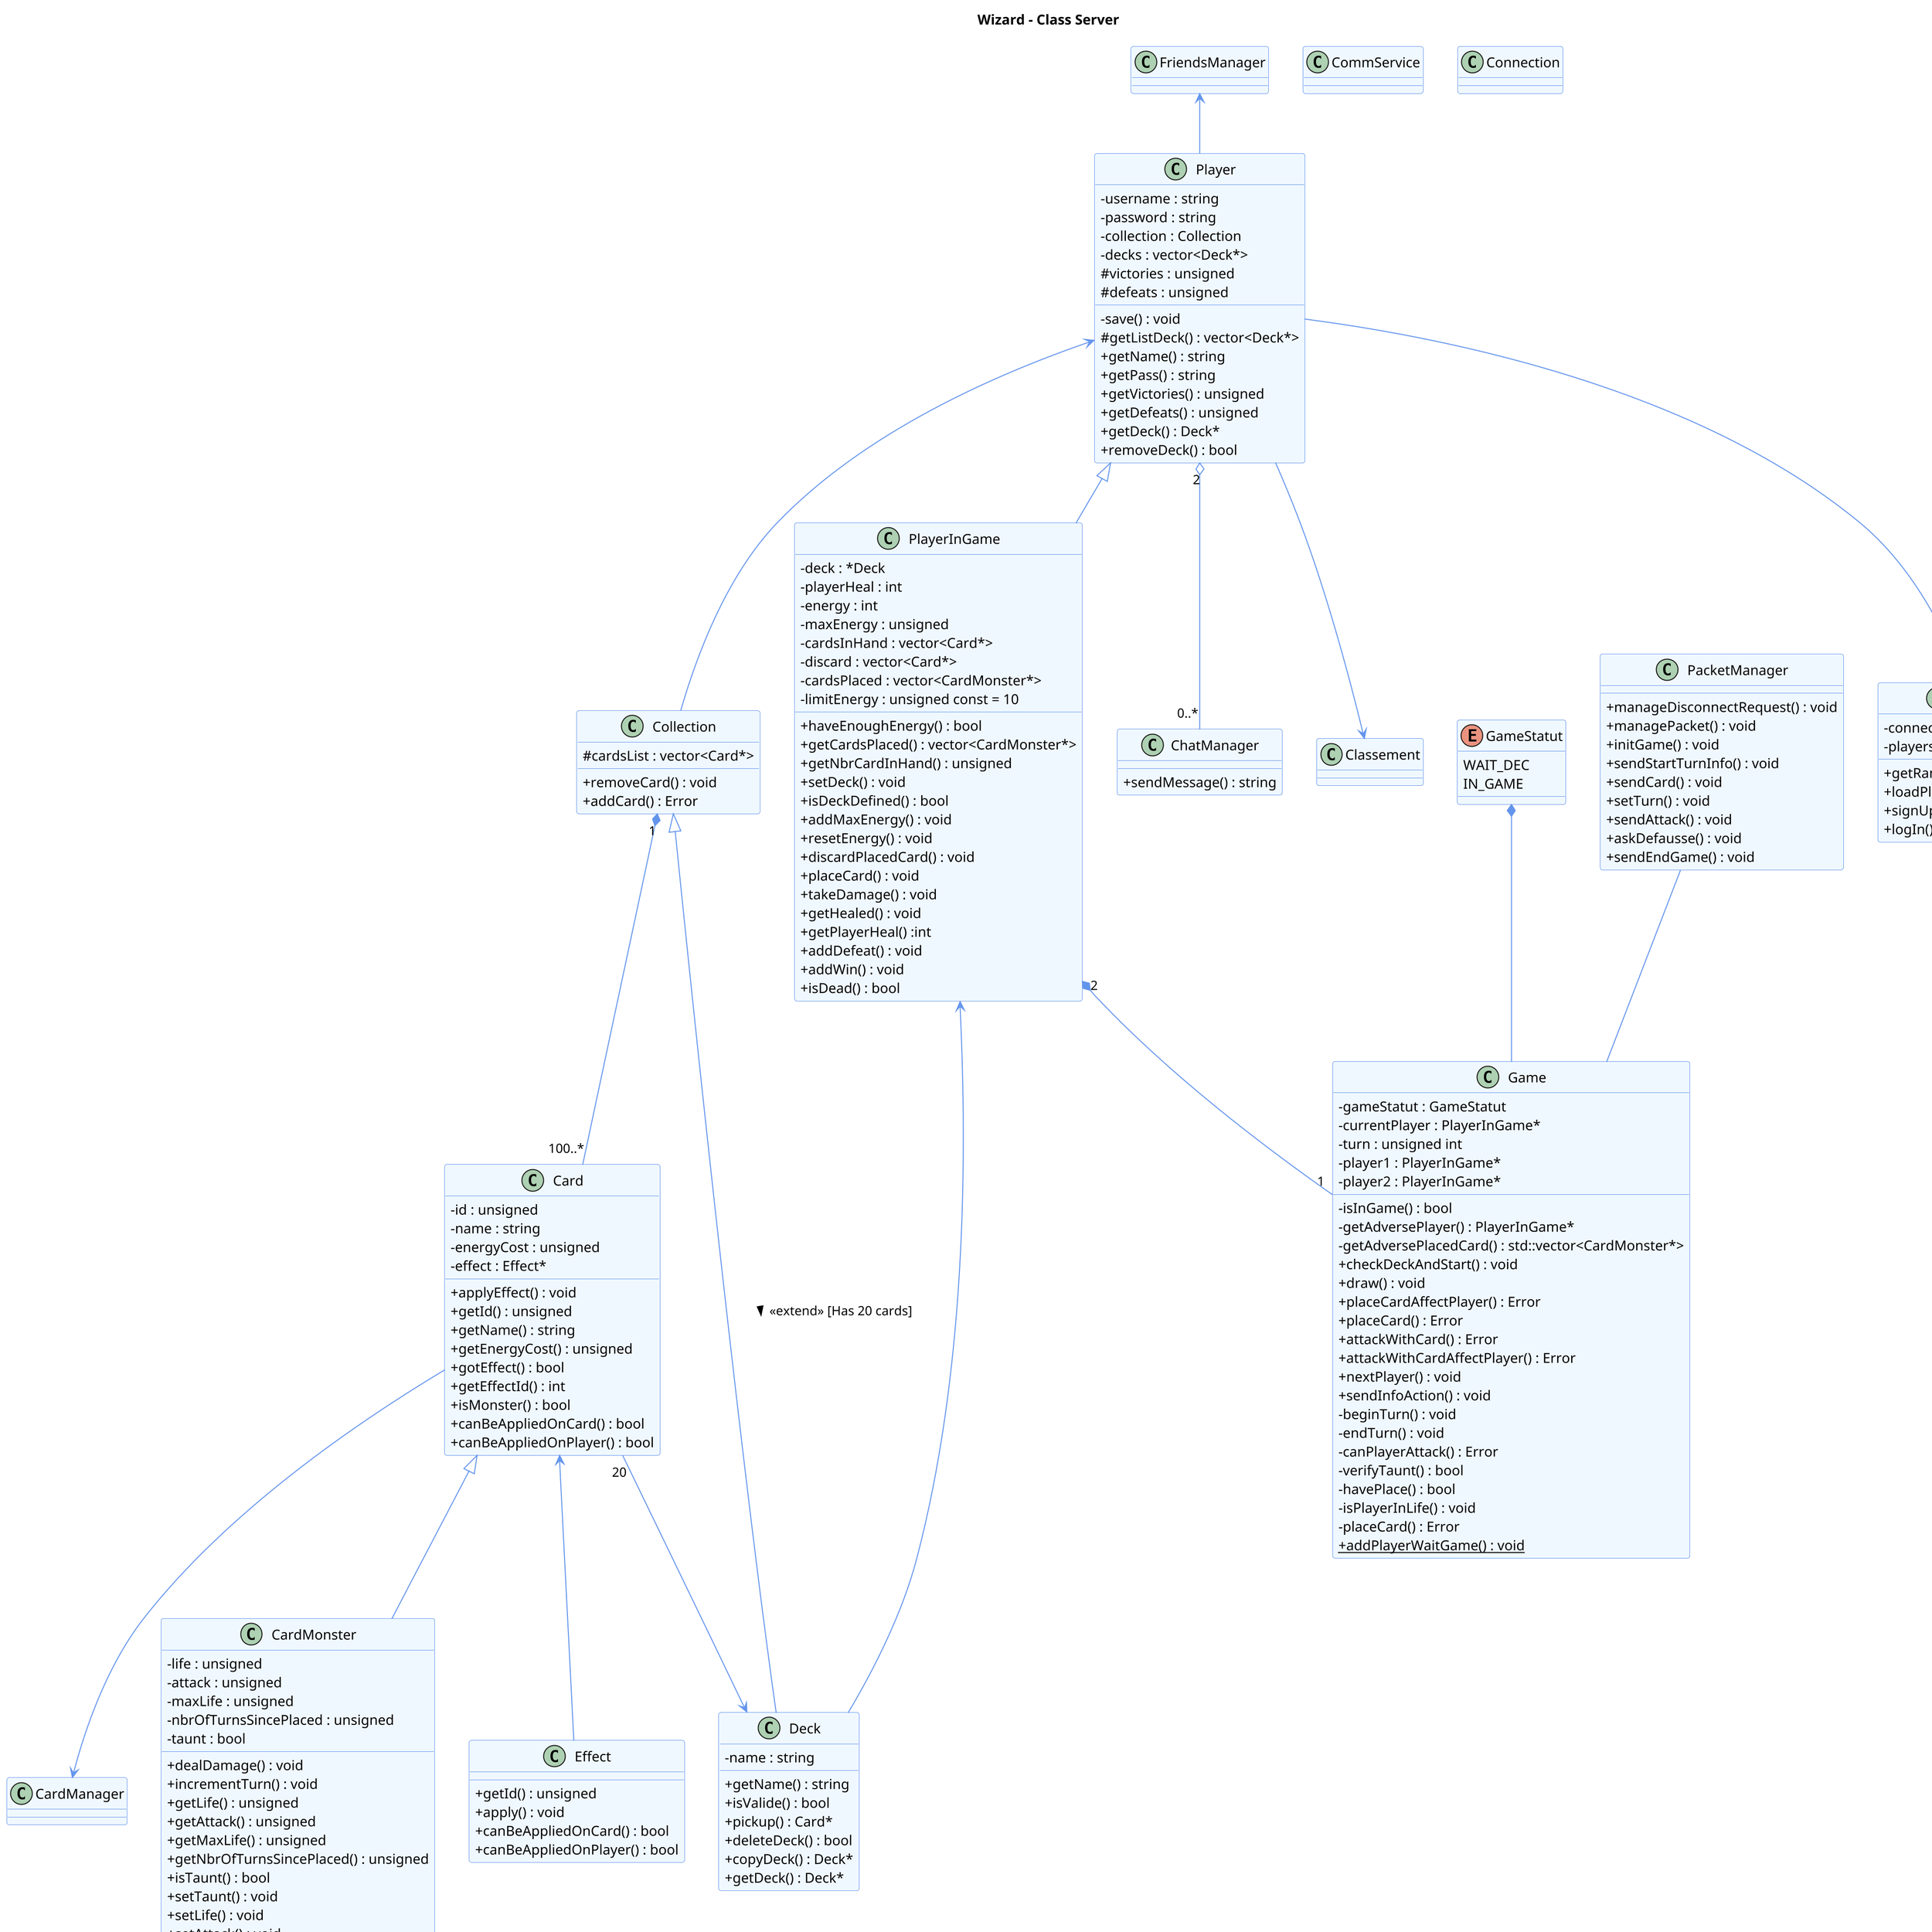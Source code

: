 @startuml
title Wizard - Class Server

'accessibilité
skinparam classAttributeIconSize 0

'pas d'ombre
skinparam shadowing false

'taille de l'image
skinparam dpi 200 

'couleurs
skinparam class {
  BackgroundColor AliceBlue
  ArrowColor CornflowerBlue
  BorderColor CornflowerBlue
}
skinparam stereotypeCBackgroundColor OldLace


class Card {
  - id : unsigned
  - name : string
  - energyCost : unsigned
  - effect : Effect*
  + applyEffect() : void
  + getId() : unsigned
  + getName() : string
  + getEnergyCost() : unsigned
  + gotEffect() : bool
  + getEffectId() : int
  + isMonster() : bool
  + canBeAppliedOnCard() : bool
  + canBeAppliedOnPlayer() : bool
}

class CardManager {
  
}

class CardMonster {
  - life : unsigned
  - attack : unsigned
  - maxLife : unsigned
  - nbrOfTurnsSincePlaced : unsigned
  - taunt : bool
  + dealDamage() : void
  + incrementTurn() : void
  + getLife() : unsigned
  + getAttack() : unsigned
  + getMaxLife() : unsigned
  + getNbrOfTurnsSincePlaced() : unsigned
  + isTaunt() : bool
  + setTaunt() : void
  + setLife() : void
  + setAttack() : void
  + setMaxLife() : void
  + isDead() : bool
}

class ChatManager {
  + sendMessage() : string  
}

class Classement {
  
}


class CommService {
  
}

class Connection {
  
}

class Deck {
  - name : string
  + getName() : string
  + isValide() : bool
  + pickup() : Card*
  + deleteDeck() : bool
  + copyDeck() : Deck*
  + getDeck() : Deck*
}

class Collection {
  # cardsList : vector<Card*>
  + removeCard() : void
  + addCard() : Error
}

class Effect {
  + getId() : unsigned
  + apply() : void
  + canBeAppliedOnCard() : bool
  + canBeAppliedOnPlayer() : bool
}

class FriendsManager {
  
}

class Game {
  - gameStatut : GameStatut
  - currentPlayer : PlayerInGame*
  - turn : unsigned int
  - player1 : PlayerInGame*
  - player2 : PlayerInGame*
  - isInGame() : bool
  - getAdversePlayer() : PlayerInGame*
  - getAdversePlacedCard() : std::vector<CardMonster*>
  + checkDeckAndStart() : void
  + draw() : void
  + placeCardAffectPlayer() : Error
  + placeCard() : Error
  + attackWithCard() : Error
  + attackWithCardAffectPlayer() : Error
  + nextPlayer() : void
  + sendInfoAction() : void
  - beginTurn() : void
  - endTurn() : void
  - canPlayerAttack() : Error
  - verifyTaunt() : bool
  - havePlace() : bool
  - isPlayerInLife() : void
  - placeCard() : Error
  + {static} addPlayerWaitGame() : void
}

enum GameStatut {
  WAIT_DEC
  IN_GAME
}

class PacketManager {
  + manageDisconnectRequest() : void
  + managePacket() : void
  + initGame() : void
  + sendStartTurnInfo() : void
  + sendCard() : void
  + setTurn() : void
  + sendAttack() : void
  + askDefausse() : void
  + sendEndGame() : void
}



class Player {
  - username : string
  - password : string
  - collection : Collection
  - decks : vector<Deck*>
  # victories : unsigned
  # defeats : unsigned
  - save() : void
  # getListDeck() : vector<Deck*>
  + getName() : string
  + getPass() : string
  + getVictories() : unsigned
  + getDefeats() : unsigned
  + getDeck() : Deck*
  + removeDeck() : bool
}

class PlayerInGame {
  - deck : *Deck
  - playerHeal : int
  - energy : int
  - maxEnergy : unsigned
  - cardsInHand : vector<Card*>
  - discard : vector<Card*>
  - cardsPlaced : vector<CardMonster*>
  - limitEnergy : unsigned const = 10
  + haveEnoughEnergy() : bool
  + getCardsPlaced() : vector<CardMonster*>
  + getNbrCardInHand() : unsigned
  + setDeck() : void
  + isDeckDefined() : bool
  + addMaxEnergy() : void
  + resetEnergy() : void
  + discardPlacedCard() : void
  + placeCard() : void
  + takeDamage() : void
  + getHealed() : void
  + getPlayerHeal() :int
  + addDefeat() : void
  + addWin() : void
  + isDead() : bool
}

class PlayerManager {
  - connected : std::vector<Player*>
  - players : std::vector<Player*>
  + getRanking() : string
  + loadPlayers() : void
  + signUp() : Player*
  + logIn() : Player*
}


Player <|-- PlayerInGame
Card <|-- CardMonster
Card <-- Effect
PlayerInGame "2" *-- "1" Game
PlayerInGame <-- Deck
Player <-- Collection
Card "20" --> Deck
FriendsManager <-- Player
Player --> PlayerManager
Player --> Classement
Player "2" o-- "0..*" ChatManager
Card --> CardManager
Collection "1" *-- "100..*" Card
Collection <|-- Deck: <<extend>> [Has 20 cards] >
PacketManager -- Game
GameStatut *-- Game


@enduml